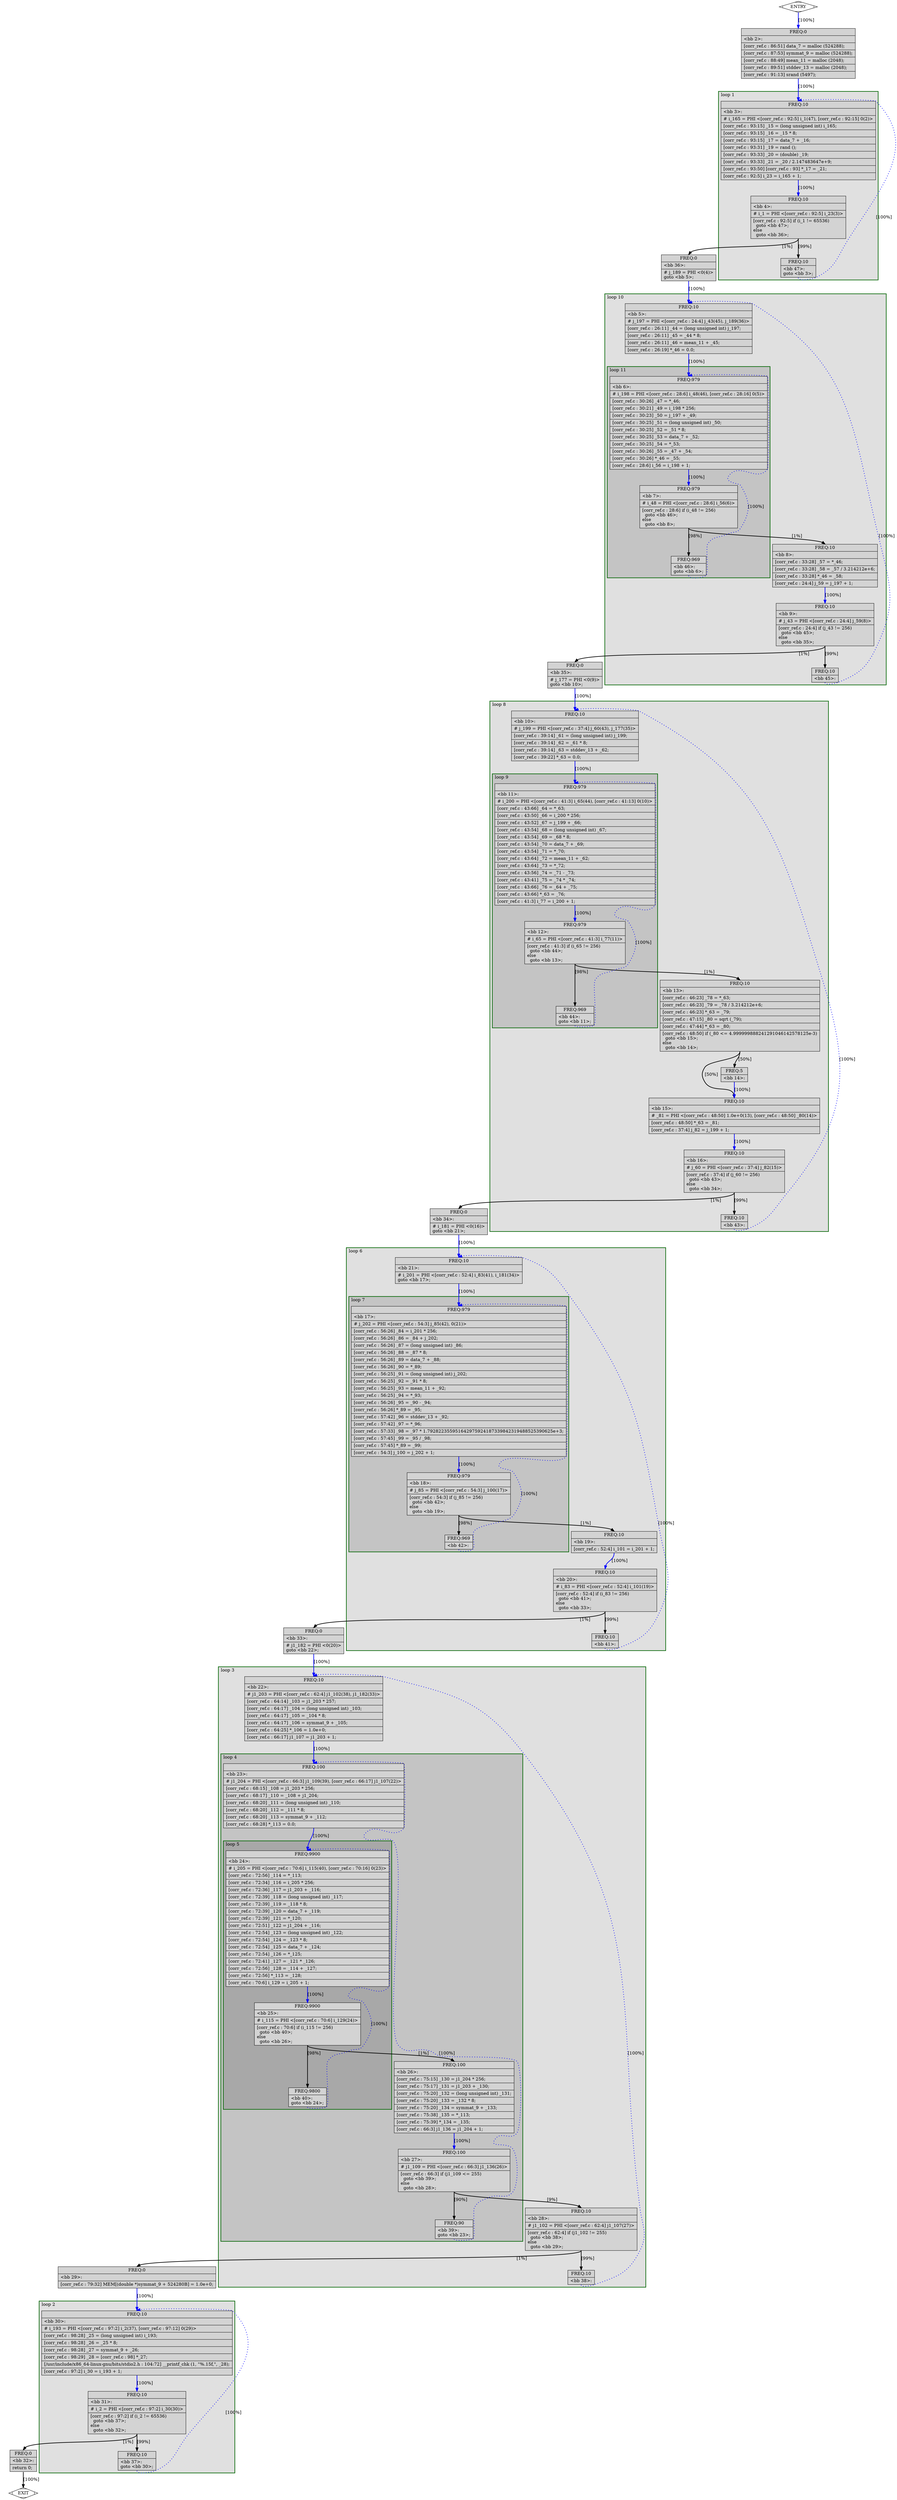 digraph "./corr_ref.ltrans0.071t.phiopt1" {
overlap=false;
subgraph "main" {
	color="black";
	label="main";
	subgraph cluster_0_2 {
	style="filled";
	color="darkgreen";
	fillcolor="grey88";
	label="loop 2";
	labeljust=l;
	penwidth=2;
	fn_0_basic_block_30 [shape=record,style=filled,fillcolor=lightgrey,label="{ FREQ:10 |\<bb\ 30\>:\l\
|#\ i_193\ =\ PHI\ \<[corr_ref.c\ :\ 97:2]\ i_2(37),\ [corr_ref.c\ :\ 97:12]\ 0(29)\>\l\
|[corr_ref.c\ :\ 98:28]\ _25\ =\ (long\ unsigned\ int)\ i_193;\l\
|[corr_ref.c\ :\ 98:28]\ _26\ =\ _25\ *\ 8;\l\
|[corr_ref.c\ :\ 98:28]\ _27\ =\ symmat_9\ +\ _26;\l\
|[corr_ref.c\ :\ 98:29]\ _28\ =\ [corr_ref.c\ :\ 98]\ *_27;\l\
|[/usr/include/x86_64-linux-gnu/bits/stdio2.h\ :\ 104:72]\ __printf_chk\ (1,\ \"%.15f,\",\ _28);\l\
|[corr_ref.c\ :\ 97:2]\ i_30\ =\ i_193\ +\ 1;\l\
}"];

	fn_0_basic_block_31 [shape=record,style=filled,fillcolor=lightgrey,label="{ FREQ:10 |\<bb\ 31\>:\l\
|#\ i_2\ =\ PHI\ \<[corr_ref.c\ :\ 97:2]\ i_30(30)\>\l\
|[corr_ref.c\ :\ 97:2]\ if\ (i_2\ !=\ 65536)\l\
\ \ goto\ \<bb\ 37\>;\l\
else\l\
\ \ goto\ \<bb\ 32\>;\l\
}"];

	fn_0_basic_block_37 [shape=record,style=filled,fillcolor=lightgrey,label="{ FREQ:10 |\<bb\ 37\>:\l\
goto\ \<bb\ 30\>;\l\
}"];

	}
	subgraph cluster_0_3 {
	style="filled";
	color="darkgreen";
	fillcolor="grey88";
	label="loop 3";
	labeljust=l;
	penwidth=2;
	subgraph cluster_0_4 {
	style="filled";
	color="darkgreen";
	fillcolor="grey77";
	label="loop 4";
	labeljust=l;
	penwidth=2;
	subgraph cluster_0_5 {
	style="filled";
	color="darkgreen";
	fillcolor="grey66";
	label="loop 5";
	labeljust=l;
	penwidth=2;
	fn_0_basic_block_24 [shape=record,style=filled,fillcolor=lightgrey,label="{ FREQ:9900 |\<bb\ 24\>:\l\
|#\ i_205\ =\ PHI\ \<[corr_ref.c\ :\ 70:6]\ i_115(40),\ [corr_ref.c\ :\ 70:16]\ 0(23)\>\l\
|[corr_ref.c\ :\ 72:56]\ _114\ =\ *_113;\l\
|[corr_ref.c\ :\ 72:34]\ _116\ =\ i_205\ *\ 256;\l\
|[corr_ref.c\ :\ 72:36]\ _117\ =\ j1_203\ +\ _116;\l\
|[corr_ref.c\ :\ 72:39]\ _118\ =\ (long\ unsigned\ int)\ _117;\l\
|[corr_ref.c\ :\ 72:39]\ _119\ =\ _118\ *\ 8;\l\
|[corr_ref.c\ :\ 72:39]\ _120\ =\ data_7\ +\ _119;\l\
|[corr_ref.c\ :\ 72:39]\ _121\ =\ *_120;\l\
|[corr_ref.c\ :\ 72:51]\ _122\ =\ j1_204\ +\ _116;\l\
|[corr_ref.c\ :\ 72:54]\ _123\ =\ (long\ unsigned\ int)\ _122;\l\
|[corr_ref.c\ :\ 72:54]\ _124\ =\ _123\ *\ 8;\l\
|[corr_ref.c\ :\ 72:54]\ _125\ =\ data_7\ +\ _124;\l\
|[corr_ref.c\ :\ 72:54]\ _126\ =\ *_125;\l\
|[corr_ref.c\ :\ 72:41]\ _127\ =\ _121\ *\ _126;\l\
|[corr_ref.c\ :\ 72:56]\ _128\ =\ _114\ +\ _127;\l\
|[corr_ref.c\ :\ 72:56]\ *_113\ =\ _128;\l\
|[corr_ref.c\ :\ 70:6]\ i_129\ =\ i_205\ +\ 1;\l\
}"];

	fn_0_basic_block_25 [shape=record,style=filled,fillcolor=lightgrey,label="{ FREQ:9900 |\<bb\ 25\>:\l\
|#\ i_115\ =\ PHI\ \<[corr_ref.c\ :\ 70:6]\ i_129(24)\>\l\
|[corr_ref.c\ :\ 70:6]\ if\ (i_115\ !=\ 256)\l\
\ \ goto\ \<bb\ 40\>;\l\
else\l\
\ \ goto\ \<bb\ 26\>;\l\
}"];

	fn_0_basic_block_40 [shape=record,style=filled,fillcolor=lightgrey,label="{ FREQ:9800 |\<bb\ 40\>:\l\
goto\ \<bb\ 24\>;\l\
}"];

	}
	fn_0_basic_block_23 [shape=record,style=filled,fillcolor=lightgrey,label="{ FREQ:100 |\<bb\ 23\>:\l\
|#\ j1_204\ =\ PHI\ \<[corr_ref.c\ :\ 66:3]\ j1_109(39),\ [corr_ref.c\ :\ 66:17]\ j1_107(22)\>\l\
|[corr_ref.c\ :\ 68:15]\ _108\ =\ j1_203\ *\ 256;\l\
|[corr_ref.c\ :\ 68:17]\ _110\ =\ _108\ +\ j1_204;\l\
|[corr_ref.c\ :\ 68:20]\ _111\ =\ (long\ unsigned\ int)\ _110;\l\
|[corr_ref.c\ :\ 68:20]\ _112\ =\ _111\ *\ 8;\l\
|[corr_ref.c\ :\ 68:20]\ _113\ =\ symmat_9\ +\ _112;\l\
|[corr_ref.c\ :\ 68:28]\ *_113\ =\ 0.0;\l\
}"];

	fn_0_basic_block_26 [shape=record,style=filled,fillcolor=lightgrey,label="{ FREQ:100 |\<bb\ 26\>:\l\
|[corr_ref.c\ :\ 75:15]\ _130\ =\ j1_204\ *\ 256;\l\
|[corr_ref.c\ :\ 75:17]\ _131\ =\ j1_203\ +\ _130;\l\
|[corr_ref.c\ :\ 75:20]\ _132\ =\ (long\ unsigned\ int)\ _131;\l\
|[corr_ref.c\ :\ 75:20]\ _133\ =\ _132\ *\ 8;\l\
|[corr_ref.c\ :\ 75:20]\ _134\ =\ symmat_9\ +\ _133;\l\
|[corr_ref.c\ :\ 75:38]\ _135\ =\ *_113;\l\
|[corr_ref.c\ :\ 75:39]\ *_134\ =\ _135;\l\
|[corr_ref.c\ :\ 66:3]\ j1_136\ =\ j1_204\ +\ 1;\l\
}"];

	fn_0_basic_block_27 [shape=record,style=filled,fillcolor=lightgrey,label="{ FREQ:100 |\<bb\ 27\>:\l\
|#\ j1_109\ =\ PHI\ \<[corr_ref.c\ :\ 66:3]\ j1_136(26)\>\l\
|[corr_ref.c\ :\ 66:3]\ if\ (j1_109\ \<=\ 255)\l\
\ \ goto\ \<bb\ 39\>;\l\
else\l\
\ \ goto\ \<bb\ 28\>;\l\
}"];

	fn_0_basic_block_39 [shape=record,style=filled,fillcolor=lightgrey,label="{ FREQ:90 |\<bb\ 39\>:\l\
goto\ \<bb\ 23\>;\l\
}"];

	}
	fn_0_basic_block_22 [shape=record,style=filled,fillcolor=lightgrey,label="{ FREQ:10 |\<bb\ 22\>:\l\
|#\ j1_203\ =\ PHI\ \<[corr_ref.c\ :\ 62:4]\ j1_102(38),\ j1_182(33)\>\l\
|[corr_ref.c\ :\ 64:14]\ _103\ =\ j1_203\ *\ 257;\l\
|[corr_ref.c\ :\ 64:17]\ _104\ =\ (long\ unsigned\ int)\ _103;\l\
|[corr_ref.c\ :\ 64:17]\ _105\ =\ _104\ *\ 8;\l\
|[corr_ref.c\ :\ 64:17]\ _106\ =\ symmat_9\ +\ _105;\l\
|[corr_ref.c\ :\ 64:25]\ *_106\ =\ 1.0e+0;\l\
|[corr_ref.c\ :\ 66:17]\ j1_107\ =\ j1_203\ +\ 1;\l\
}"];

	fn_0_basic_block_28 [shape=record,style=filled,fillcolor=lightgrey,label="{ FREQ:10 |\<bb\ 28\>:\l\
|#\ j1_102\ =\ PHI\ \<[corr_ref.c\ :\ 62:4]\ j1_107(27)\>\l\
|[corr_ref.c\ :\ 62:4]\ if\ (j1_102\ !=\ 255)\l\
\ \ goto\ \<bb\ 38\>;\l\
else\l\
\ \ goto\ \<bb\ 29\>;\l\
}"];

	fn_0_basic_block_38 [shape=record,style=filled,fillcolor=lightgrey,label="{ FREQ:10 |\<bb\ 38\>:\l\
}"];

	}
	subgraph cluster_0_6 {
	style="filled";
	color="darkgreen";
	fillcolor="grey88";
	label="loop 6";
	labeljust=l;
	penwidth=2;
	subgraph cluster_0_7 {
	style="filled";
	color="darkgreen";
	fillcolor="grey77";
	label="loop 7";
	labeljust=l;
	penwidth=2;
	fn_0_basic_block_17 [shape=record,style=filled,fillcolor=lightgrey,label="{ FREQ:979 |\<bb\ 17\>:\l\
|#\ j_202\ =\ PHI\ \<[corr_ref.c\ :\ 54:3]\ j_85(42),\ 0(21)\>\l\
|[corr_ref.c\ :\ 56:26]\ _84\ =\ i_201\ *\ 256;\l\
|[corr_ref.c\ :\ 56:26]\ _86\ =\ _84\ +\ j_202;\l\
|[corr_ref.c\ :\ 56:26]\ _87\ =\ (long\ unsigned\ int)\ _86;\l\
|[corr_ref.c\ :\ 56:26]\ _88\ =\ _87\ *\ 8;\l\
|[corr_ref.c\ :\ 56:26]\ _89\ =\ data_7\ +\ _88;\l\
|[corr_ref.c\ :\ 56:26]\ _90\ =\ *_89;\l\
|[corr_ref.c\ :\ 56:25]\ _91\ =\ (long\ unsigned\ int)\ j_202;\l\
|[corr_ref.c\ :\ 56:25]\ _92\ =\ _91\ *\ 8;\l\
|[corr_ref.c\ :\ 56:25]\ _93\ =\ mean_11\ +\ _92;\l\
|[corr_ref.c\ :\ 56:25]\ _94\ =\ *_93;\l\
|[corr_ref.c\ :\ 56:26]\ _95\ =\ _90\ -\ _94;\l\
|[corr_ref.c\ :\ 56:26]\ *_89\ =\ _95;\l\
|[corr_ref.c\ :\ 57:42]\ _96\ =\ stddev_13\ +\ _92;\l\
|[corr_ref.c\ :\ 57:42]\ _97\ =\ *_96;\l\
|[corr_ref.c\ :\ 57:33]\ _98\ =\ _97\ *\ 1.792822355951642975924187339842319488525390625e+3;\l\
|[corr_ref.c\ :\ 57:45]\ _99\ =\ _95\ /\ _98;\l\
|[corr_ref.c\ :\ 57:45]\ *_89\ =\ _99;\l\
|[corr_ref.c\ :\ 54:3]\ j_100\ =\ j_202\ +\ 1;\l\
}"];

	fn_0_basic_block_18 [shape=record,style=filled,fillcolor=lightgrey,label="{ FREQ:979 |\<bb\ 18\>:\l\
|#\ j_85\ =\ PHI\ \<[corr_ref.c\ :\ 54:3]\ j_100(17)\>\l\
|[corr_ref.c\ :\ 54:3]\ if\ (j_85\ !=\ 256)\l\
\ \ goto\ \<bb\ 42\>;\l\
else\l\
\ \ goto\ \<bb\ 19\>;\l\
}"];

	fn_0_basic_block_42 [shape=record,style=filled,fillcolor=lightgrey,label="{ FREQ:969 |\<bb\ 42\>:\l\
}"];

	}
	fn_0_basic_block_21 [shape=record,style=filled,fillcolor=lightgrey,label="{ FREQ:10 |\<bb\ 21\>:\l\
|#\ i_201\ =\ PHI\ \<[corr_ref.c\ :\ 52:4]\ i_83(41),\ i_181(34)\>\l\
goto\ \<bb\ 17\>;\l\
}"];

	fn_0_basic_block_19 [shape=record,style=filled,fillcolor=lightgrey,label="{ FREQ:10 |\<bb\ 19\>:\l\
|[corr_ref.c\ :\ 52:4]\ i_101\ =\ i_201\ +\ 1;\l\
}"];

	fn_0_basic_block_20 [shape=record,style=filled,fillcolor=lightgrey,label="{ FREQ:10 |\<bb\ 20\>:\l\
|#\ i_83\ =\ PHI\ \<[corr_ref.c\ :\ 52:4]\ i_101(19)\>\l\
|[corr_ref.c\ :\ 52:4]\ if\ (i_83\ !=\ 256)\l\
\ \ goto\ \<bb\ 41\>;\l\
else\l\
\ \ goto\ \<bb\ 33\>;\l\
}"];

	fn_0_basic_block_41 [shape=record,style=filled,fillcolor=lightgrey,label="{ FREQ:10 |\<bb\ 41\>:\l\
}"];

	}
	subgraph cluster_0_8 {
	style="filled";
	color="darkgreen";
	fillcolor="grey88";
	label="loop 8";
	labeljust=l;
	penwidth=2;
	subgraph cluster_0_9 {
	style="filled";
	color="darkgreen";
	fillcolor="grey77";
	label="loop 9";
	labeljust=l;
	penwidth=2;
	fn_0_basic_block_11 [shape=record,style=filled,fillcolor=lightgrey,label="{ FREQ:979 |\<bb\ 11\>:\l\
|#\ i_200\ =\ PHI\ \<[corr_ref.c\ :\ 41:3]\ i_65(44),\ [corr_ref.c\ :\ 41:13]\ 0(10)\>\l\
|[corr_ref.c\ :\ 43:66]\ _64\ =\ *_63;\l\
|[corr_ref.c\ :\ 43:50]\ _66\ =\ i_200\ *\ 256;\l\
|[corr_ref.c\ :\ 43:52]\ _67\ =\ j_199\ +\ _66;\l\
|[corr_ref.c\ :\ 43:54]\ _68\ =\ (long\ unsigned\ int)\ _67;\l\
|[corr_ref.c\ :\ 43:54]\ _69\ =\ _68\ *\ 8;\l\
|[corr_ref.c\ :\ 43:54]\ _70\ =\ data_7\ +\ _69;\l\
|[corr_ref.c\ :\ 43:54]\ _71\ =\ *_70;\l\
|[corr_ref.c\ :\ 43:64]\ _72\ =\ mean_11\ +\ _62;\l\
|[corr_ref.c\ :\ 43:64]\ _73\ =\ *_72;\l\
|[corr_ref.c\ :\ 43:56]\ _74\ =\ _71\ -\ _73;\l\
|[corr_ref.c\ :\ 43:41]\ _75\ =\ _74\ *\ _74;\l\
|[corr_ref.c\ :\ 43:66]\ _76\ =\ _64\ +\ _75;\l\
|[corr_ref.c\ :\ 43:66]\ *_63\ =\ _76;\l\
|[corr_ref.c\ :\ 41:3]\ i_77\ =\ i_200\ +\ 1;\l\
}"];

	fn_0_basic_block_12 [shape=record,style=filled,fillcolor=lightgrey,label="{ FREQ:979 |\<bb\ 12\>:\l\
|#\ i_65\ =\ PHI\ \<[corr_ref.c\ :\ 41:3]\ i_77(11)\>\l\
|[corr_ref.c\ :\ 41:3]\ if\ (i_65\ !=\ 256)\l\
\ \ goto\ \<bb\ 44\>;\l\
else\l\
\ \ goto\ \<bb\ 13\>;\l\
}"];

	fn_0_basic_block_44 [shape=record,style=filled,fillcolor=lightgrey,label="{ FREQ:969 |\<bb\ 44\>:\l\
goto\ \<bb\ 11\>;\l\
}"];

	}
	fn_0_basic_block_10 [shape=record,style=filled,fillcolor=lightgrey,label="{ FREQ:10 |\<bb\ 10\>:\l\
|#\ j_199\ =\ PHI\ \<[corr_ref.c\ :\ 37:4]\ j_60(43),\ j_177(35)\>\l\
|[corr_ref.c\ :\ 39:14]\ _61\ =\ (long\ unsigned\ int)\ j_199;\l\
|[corr_ref.c\ :\ 39:14]\ _62\ =\ _61\ *\ 8;\l\
|[corr_ref.c\ :\ 39:14]\ _63\ =\ stddev_13\ +\ _62;\l\
|[corr_ref.c\ :\ 39:22]\ *_63\ =\ 0.0;\l\
}"];

	fn_0_basic_block_13 [shape=record,style=filled,fillcolor=lightgrey,label="{ FREQ:10 |\<bb\ 13\>:\l\
|[corr_ref.c\ :\ 46:23]\ _78\ =\ *_63;\l\
|[corr_ref.c\ :\ 46:23]\ _79\ =\ _78\ /\ 3.214212e+6;\l\
|[corr_ref.c\ :\ 46:23]\ *_63\ =\ _79;\l\
|[corr_ref.c\ :\ 47:15]\ _80\ =\ sqrt\ (_79);\l\
|[corr_ref.c\ :\ 47:44]\ *_63\ =\ _80;\l\
|[corr_ref.c\ :\ 48:50]\ if\ (_80\ \<=\ 4.999999888241291046142578125e-3)\l\
\ \ goto\ \<bb\ 15\>;\l\
else\l\
\ \ goto\ \<bb\ 14\>;\l\
}"];

	fn_0_basic_block_15 [shape=record,style=filled,fillcolor=lightgrey,label="{ FREQ:10 |\<bb\ 15\>:\l\
|#\ _81\ =\ PHI\ \<[corr_ref.c\ :\ 48:50]\ 1.0e+0(13),\ [corr_ref.c\ :\ 48:50]\ _80(14)\>\l\
|[corr_ref.c\ :\ 48:50]\ *_63\ =\ _81;\l\
|[corr_ref.c\ :\ 37:4]\ j_82\ =\ j_199\ +\ 1;\l\
}"];

	fn_0_basic_block_14 [shape=record,style=filled,fillcolor=lightgrey,label="{ FREQ:5 |\<bb\ 14\>:\l\
}"];

	fn_0_basic_block_16 [shape=record,style=filled,fillcolor=lightgrey,label="{ FREQ:10 |\<bb\ 16\>:\l\
|#\ j_60\ =\ PHI\ \<[corr_ref.c\ :\ 37:4]\ j_82(15)\>\l\
|[corr_ref.c\ :\ 37:4]\ if\ (j_60\ !=\ 256)\l\
\ \ goto\ \<bb\ 43\>;\l\
else\l\
\ \ goto\ \<bb\ 34\>;\l\
}"];

	fn_0_basic_block_43 [shape=record,style=filled,fillcolor=lightgrey,label="{ FREQ:10 |\<bb\ 43\>:\l\
}"];

	}
	subgraph cluster_0_10 {
	style="filled";
	color="darkgreen";
	fillcolor="grey88";
	label="loop 10";
	labeljust=l;
	penwidth=2;
	subgraph cluster_0_11 {
	style="filled";
	color="darkgreen";
	fillcolor="grey77";
	label="loop 11";
	labeljust=l;
	penwidth=2;
	fn_0_basic_block_6 [shape=record,style=filled,fillcolor=lightgrey,label="{ FREQ:979 |\<bb\ 6\>:\l\
|#\ i_198\ =\ PHI\ \<[corr_ref.c\ :\ 28:6]\ i_48(46),\ [corr_ref.c\ :\ 28:16]\ 0(5)\>\l\
|[corr_ref.c\ :\ 30:26]\ _47\ =\ *_46;\l\
|[corr_ref.c\ :\ 30:21]\ _49\ =\ i_198\ *\ 256;\l\
|[corr_ref.c\ :\ 30:23]\ _50\ =\ j_197\ +\ _49;\l\
|[corr_ref.c\ :\ 30:25]\ _51\ =\ (long\ unsigned\ int)\ _50;\l\
|[corr_ref.c\ :\ 30:25]\ _52\ =\ _51\ *\ 8;\l\
|[corr_ref.c\ :\ 30:25]\ _53\ =\ data_7\ +\ _52;\l\
|[corr_ref.c\ :\ 30:25]\ _54\ =\ *_53;\l\
|[corr_ref.c\ :\ 30:26]\ _55\ =\ _47\ +\ _54;\l\
|[corr_ref.c\ :\ 30:26]\ *_46\ =\ _55;\l\
|[corr_ref.c\ :\ 28:6]\ i_56\ =\ i_198\ +\ 1;\l\
}"];

	fn_0_basic_block_7 [shape=record,style=filled,fillcolor=lightgrey,label="{ FREQ:979 |\<bb\ 7\>:\l\
|#\ i_48\ =\ PHI\ \<[corr_ref.c\ :\ 28:6]\ i_56(6)\>\l\
|[corr_ref.c\ :\ 28:6]\ if\ (i_48\ !=\ 256)\l\
\ \ goto\ \<bb\ 46\>;\l\
else\l\
\ \ goto\ \<bb\ 8\>;\l\
}"];

	fn_0_basic_block_46 [shape=record,style=filled,fillcolor=lightgrey,label="{ FREQ:969 |\<bb\ 46\>:\l\
goto\ \<bb\ 6\>;\l\
}"];

	}
	fn_0_basic_block_5 [shape=record,style=filled,fillcolor=lightgrey,label="{ FREQ:10 |\<bb\ 5\>:\l\
|#\ j_197\ =\ PHI\ \<[corr_ref.c\ :\ 24:4]\ j_43(45),\ j_189(36)\>\l\
|[corr_ref.c\ :\ 26:11]\ _44\ =\ (long\ unsigned\ int)\ j_197;\l\
|[corr_ref.c\ :\ 26:11]\ _45\ =\ _44\ *\ 8;\l\
|[corr_ref.c\ :\ 26:11]\ _46\ =\ mean_11\ +\ _45;\l\
|[corr_ref.c\ :\ 26:19]\ *_46\ =\ 0.0;\l\
}"];

	fn_0_basic_block_8 [shape=record,style=filled,fillcolor=lightgrey,label="{ FREQ:10 |\<bb\ 8\>:\l\
|[corr_ref.c\ :\ 33:28]\ _57\ =\ *_46;\l\
|[corr_ref.c\ :\ 33:28]\ _58\ =\ _57\ /\ 3.214212e+6;\l\
|[corr_ref.c\ :\ 33:28]\ *_46\ =\ _58;\l\
|[corr_ref.c\ :\ 24:4]\ j_59\ =\ j_197\ +\ 1;\l\
}"];

	fn_0_basic_block_9 [shape=record,style=filled,fillcolor=lightgrey,label="{ FREQ:10 |\<bb\ 9\>:\l\
|#\ j_43\ =\ PHI\ \<[corr_ref.c\ :\ 24:4]\ j_59(8)\>\l\
|[corr_ref.c\ :\ 24:4]\ if\ (j_43\ !=\ 256)\l\
\ \ goto\ \<bb\ 45\>;\l\
else\l\
\ \ goto\ \<bb\ 35\>;\l\
}"];

	fn_0_basic_block_45 [shape=record,style=filled,fillcolor=lightgrey,label="{ FREQ:10 |\<bb\ 45\>:\l\
}"];

	}
	subgraph cluster_0_1 {
	style="filled";
	color="darkgreen";
	fillcolor="grey88";
	label="loop 1";
	labeljust=l;
	penwidth=2;
	fn_0_basic_block_3 [shape=record,style=filled,fillcolor=lightgrey,label="{ FREQ:10 |\<bb\ 3\>:\l\
|#\ i_165\ =\ PHI\ \<[corr_ref.c\ :\ 92:5]\ i_1(47),\ [corr_ref.c\ :\ 92:15]\ 0(2)\>\l\
|[corr_ref.c\ :\ 93:15]\ _15\ =\ (long\ unsigned\ int)\ i_165;\l\
|[corr_ref.c\ :\ 93:15]\ _16\ =\ _15\ *\ 8;\l\
|[corr_ref.c\ :\ 93:15]\ _17\ =\ data_7\ +\ _16;\l\
|[corr_ref.c\ :\ 93:31]\ _19\ =\ rand\ ();\l\
|[corr_ref.c\ :\ 93:33]\ _20\ =\ (double)\ _19;\l\
|[corr_ref.c\ :\ 93:33]\ _21\ =\ _20\ /\ 2.147483647e+9;\l\
|[corr_ref.c\ :\ 93:50]\ [corr_ref.c\ :\ 93]\ *_17\ =\ _21;\l\
|[corr_ref.c\ :\ 92:5]\ i_23\ =\ i_165\ +\ 1;\l\
}"];

	fn_0_basic_block_4 [shape=record,style=filled,fillcolor=lightgrey,label="{ FREQ:10 |\<bb\ 4\>:\l\
|#\ i_1\ =\ PHI\ \<[corr_ref.c\ :\ 92:5]\ i_23(3)\>\l\
|[corr_ref.c\ :\ 92:5]\ if\ (i_1\ !=\ 65536)\l\
\ \ goto\ \<bb\ 47\>;\l\
else\l\
\ \ goto\ \<bb\ 36\>;\l\
}"];

	fn_0_basic_block_47 [shape=record,style=filled,fillcolor=lightgrey,label="{ FREQ:10 |\<bb\ 47\>:\l\
goto\ \<bb\ 3\>;\l\
}"];

	}
	fn_0_basic_block_0 [shape=Mdiamond,style=filled,fillcolor=white,label="ENTRY"];

	fn_0_basic_block_1 [shape=Mdiamond,style=filled,fillcolor=white,label="EXIT"];

	fn_0_basic_block_2 [shape=record,style=filled,fillcolor=lightgrey,label="{ FREQ:0 |\<bb\ 2\>:\l\
|[corr_ref.c\ :\ 86:51]\ data_7\ =\ malloc\ (524288);\l\
|[corr_ref.c\ :\ 87:53]\ symmat_9\ =\ malloc\ (524288);\l\
|[corr_ref.c\ :\ 88:49]\ mean_11\ =\ malloc\ (2048);\l\
|[corr_ref.c\ :\ 89:51]\ stddev_13\ =\ malloc\ (2048);\l\
|[corr_ref.c\ :\ 91:13]\ srand\ (5497);\l\
}"];

	fn_0_basic_block_29 [shape=record,style=filled,fillcolor=lightgrey,label="{ FREQ:0 |\<bb\ 29\>:\l\
|[corr_ref.c\ :\ 79:32]\ MEM[(double\ *)symmat_9\ +\ 524280B]\ =\ 1.0e+0;\l\
}"];

	fn_0_basic_block_32 [shape=record,style=filled,fillcolor=lightgrey,label="{ FREQ:0 |\<bb\ 32\>:\l\
|return\ 0;\l\
}"];

	fn_0_basic_block_33 [shape=record,style=filled,fillcolor=lightgrey,label="{ FREQ:0 |\<bb\ 33\>:\l\
|#\ j1_182\ =\ PHI\ \<0(20)\>\l\
goto\ \<bb\ 22\>;\l\
}"];

	fn_0_basic_block_34 [shape=record,style=filled,fillcolor=lightgrey,label="{ FREQ:0 |\<bb\ 34\>:\l\
|#\ i_181\ =\ PHI\ \<0(16)\>\l\
goto\ \<bb\ 21\>;\l\
}"];

	fn_0_basic_block_35 [shape=record,style=filled,fillcolor=lightgrey,label="{ FREQ:0 |\<bb\ 35\>:\l\
|#\ j_177\ =\ PHI\ \<0(9)\>\l\
goto\ \<bb\ 10\>;\l\
}"];

	fn_0_basic_block_36 [shape=record,style=filled,fillcolor=lightgrey,label="{ FREQ:0 |\<bb\ 36\>:\l\
|#\ j_189\ =\ PHI\ \<0(4)\>\l\
goto\ \<bb\ 5\>;\l\
}"];

	fn_0_basic_block_0:s -> fn_0_basic_block_2:n [style="solid,bold",color=blue,weight=100,constraint=true, label="[100%]"];
	fn_0_basic_block_2:s -> fn_0_basic_block_3:n [style="solid,bold",color=blue,weight=100,constraint=true, label="[100%]"];
	fn_0_basic_block_3:s -> fn_0_basic_block_4:n [style="solid,bold",color=blue,weight=100,constraint=true, label="[100%]"];
	fn_0_basic_block_4:s -> fn_0_basic_block_47:n [style="solid,bold",color=black,weight=10,constraint=true, label="[99%]"];
	fn_0_basic_block_4:s -> fn_0_basic_block_36:n [style="solid,bold",color=black,weight=10,constraint=true, label="[1%]"];
	fn_0_basic_block_47:s -> fn_0_basic_block_3:n [style="dotted,bold",color=blue,weight=10,constraint=false, label="[100%]"];
	fn_0_basic_block_45:s -> fn_0_basic_block_5:n [style="dotted,bold",color=blue,weight=10,constraint=false, label="[100%]"];
	fn_0_basic_block_5:s -> fn_0_basic_block_6:n [style="solid,bold",color=blue,weight=100,constraint=true, label="[100%]"];
	fn_0_basic_block_6:s -> fn_0_basic_block_7:n [style="solid,bold",color=blue,weight=100,constraint=true, label="[100%]"];
	fn_0_basic_block_7:s -> fn_0_basic_block_46:n [style="solid,bold",color=black,weight=10,constraint=true, label="[98%]"];
	fn_0_basic_block_7:s -> fn_0_basic_block_8:n [style="solid,bold",color=black,weight=10,constraint=true, label="[1%]"];
	fn_0_basic_block_46:s -> fn_0_basic_block_6:n [style="dotted,bold",color=blue,weight=10,constraint=false, label="[100%]"];
	fn_0_basic_block_8:s -> fn_0_basic_block_9:n [style="solid,bold",color=blue,weight=100,constraint=true, label="[100%]"];
	fn_0_basic_block_9:s -> fn_0_basic_block_45:n [style="solid,bold",color=black,weight=10,constraint=true, label="[99%]"];
	fn_0_basic_block_9:s -> fn_0_basic_block_35:n [style="solid,bold",color=black,weight=10,constraint=true, label="[1%]"];
	fn_0_basic_block_43:s -> fn_0_basic_block_10:n [style="dotted,bold",color=blue,weight=10,constraint=false, label="[100%]"];
	fn_0_basic_block_10:s -> fn_0_basic_block_11:n [style="solid,bold",color=blue,weight=100,constraint=true, label="[100%]"];
	fn_0_basic_block_11:s -> fn_0_basic_block_12:n [style="solid,bold",color=blue,weight=100,constraint=true, label="[100%]"];
	fn_0_basic_block_12:s -> fn_0_basic_block_44:n [style="solid,bold",color=black,weight=10,constraint=true, label="[98%]"];
	fn_0_basic_block_12:s -> fn_0_basic_block_13:n [style="solid,bold",color=black,weight=10,constraint=true, label="[1%]"];
	fn_0_basic_block_44:s -> fn_0_basic_block_11:n [style="dotted,bold",color=blue,weight=10,constraint=false, label="[100%]"];
	fn_0_basic_block_13:s -> fn_0_basic_block_15:n [style="solid,bold",color=black,weight=10,constraint=true, label="[50%]"];
	fn_0_basic_block_13:s -> fn_0_basic_block_14:n [style="solid,bold",color=black,weight=10,constraint=true, label="[50%]"];
	fn_0_basic_block_14:s -> fn_0_basic_block_15:n [style="solid,bold",color=blue,weight=100,constraint=true, label="[100%]"];
	fn_0_basic_block_15:s -> fn_0_basic_block_16:n [style="solid,bold",color=blue,weight=100,constraint=true, label="[100%]"];
	fn_0_basic_block_16:s -> fn_0_basic_block_43:n [style="solid,bold",color=black,weight=10,constraint=true, label="[99%]"];
	fn_0_basic_block_16:s -> fn_0_basic_block_34:n [style="solid,bold",color=black,weight=10,constraint=true, label="[1%]"];
	fn_0_basic_block_42:s -> fn_0_basic_block_17:n [style="dotted,bold",color=blue,weight=10,constraint=false, label="[100%]"];
	fn_0_basic_block_17:s -> fn_0_basic_block_18:n [style="solid,bold",color=blue,weight=100,constraint=true, label="[100%]"];
	fn_0_basic_block_18:s -> fn_0_basic_block_42:n [style="solid,bold",color=black,weight=10,constraint=true, label="[98%]"];
	fn_0_basic_block_18:s -> fn_0_basic_block_19:n [style="solid,bold",color=black,weight=10,constraint=true, label="[1%]"];
	fn_0_basic_block_19:s -> fn_0_basic_block_20:n [style="solid,bold",color=blue,weight=100,constraint=true, label="[100%]"];
	fn_0_basic_block_20:s -> fn_0_basic_block_41:n [style="solid,bold",color=black,weight=10,constraint=true, label="[99%]"];
	fn_0_basic_block_20:s -> fn_0_basic_block_33:n [style="solid,bold",color=black,weight=10,constraint=true, label="[1%]"];
	fn_0_basic_block_41:s -> fn_0_basic_block_21:n [style="dotted,bold",color=blue,weight=10,constraint=false, label="[100%]"];
	fn_0_basic_block_21:s -> fn_0_basic_block_17:n [style="solid,bold",color=blue,weight=100,constraint=true, label="[100%]"];
	fn_0_basic_block_38:s -> fn_0_basic_block_22:n [style="dotted,bold",color=blue,weight=10,constraint=false, label="[100%]"];
	fn_0_basic_block_22:s -> fn_0_basic_block_23:n [style="solid,bold",color=blue,weight=100,constraint=true, label="[100%]"];
	fn_0_basic_block_23:s -> fn_0_basic_block_24:n [style="solid,bold",color=blue,weight=100,constraint=true, label="[100%]"];
	fn_0_basic_block_24:s -> fn_0_basic_block_25:n [style="solid,bold",color=blue,weight=100,constraint=true, label="[100%]"];
	fn_0_basic_block_25:s -> fn_0_basic_block_40:n [style="solid,bold",color=black,weight=10,constraint=true, label="[98%]"];
	fn_0_basic_block_25:s -> fn_0_basic_block_26:n [style="solid,bold",color=black,weight=10,constraint=true, label="[1%]"];
	fn_0_basic_block_40:s -> fn_0_basic_block_24:n [style="dotted,bold",color=blue,weight=10,constraint=false, label="[100%]"];
	fn_0_basic_block_26:s -> fn_0_basic_block_27:n [style="solid,bold",color=blue,weight=100,constraint=true, label="[100%]"];
	fn_0_basic_block_27:s -> fn_0_basic_block_39:n [style="solid,bold",color=black,weight=10,constraint=true, label="[90%]"];
	fn_0_basic_block_27:s -> fn_0_basic_block_28:n [style="solid,bold",color=black,weight=10,constraint=true, label="[9%]"];
	fn_0_basic_block_39:s -> fn_0_basic_block_23:n [style="dotted,bold",color=blue,weight=10,constraint=false, label="[100%]"];
	fn_0_basic_block_28:s -> fn_0_basic_block_38:n [style="solid,bold",color=black,weight=10,constraint=true, label="[99%]"];
	fn_0_basic_block_28:s -> fn_0_basic_block_29:n [style="solid,bold",color=black,weight=10,constraint=true, label="[1%]"];
	fn_0_basic_block_29:s -> fn_0_basic_block_30:n [style="solid,bold",color=blue,weight=100,constraint=true, label="[100%]"];
	fn_0_basic_block_30:s -> fn_0_basic_block_31:n [style="solid,bold",color=blue,weight=100,constraint=true, label="[100%]"];
	fn_0_basic_block_31:s -> fn_0_basic_block_37:n [style="solid,bold",color=black,weight=10,constraint=true, label="[99%]"];
	fn_0_basic_block_31:s -> fn_0_basic_block_32:n [style="solid,bold",color=black,weight=10,constraint=true, label="[1%]"];
	fn_0_basic_block_37:s -> fn_0_basic_block_30:n [style="dotted,bold",color=blue,weight=10,constraint=false, label="[100%]"];
	fn_0_basic_block_32:s -> fn_0_basic_block_1:n [style="solid,bold",color=black,weight=10,constraint=true, label="[100%]"];
	fn_0_basic_block_33:s -> fn_0_basic_block_22:n [style="solid,bold",color=blue,weight=100,constraint=true, label="[100%]"];
	fn_0_basic_block_34:s -> fn_0_basic_block_21:n [style="solid,bold",color=blue,weight=100,constraint=true, label="[100%]"];
	fn_0_basic_block_35:s -> fn_0_basic_block_10:n [style="solid,bold",color=blue,weight=100,constraint=true, label="[100%]"];
	fn_0_basic_block_36:s -> fn_0_basic_block_5:n [style="solid,bold",color=blue,weight=100,constraint=true, label="[100%]"];
	fn_0_basic_block_0:s -> fn_0_basic_block_1:n [style="invis",constraint=true];
}
}
